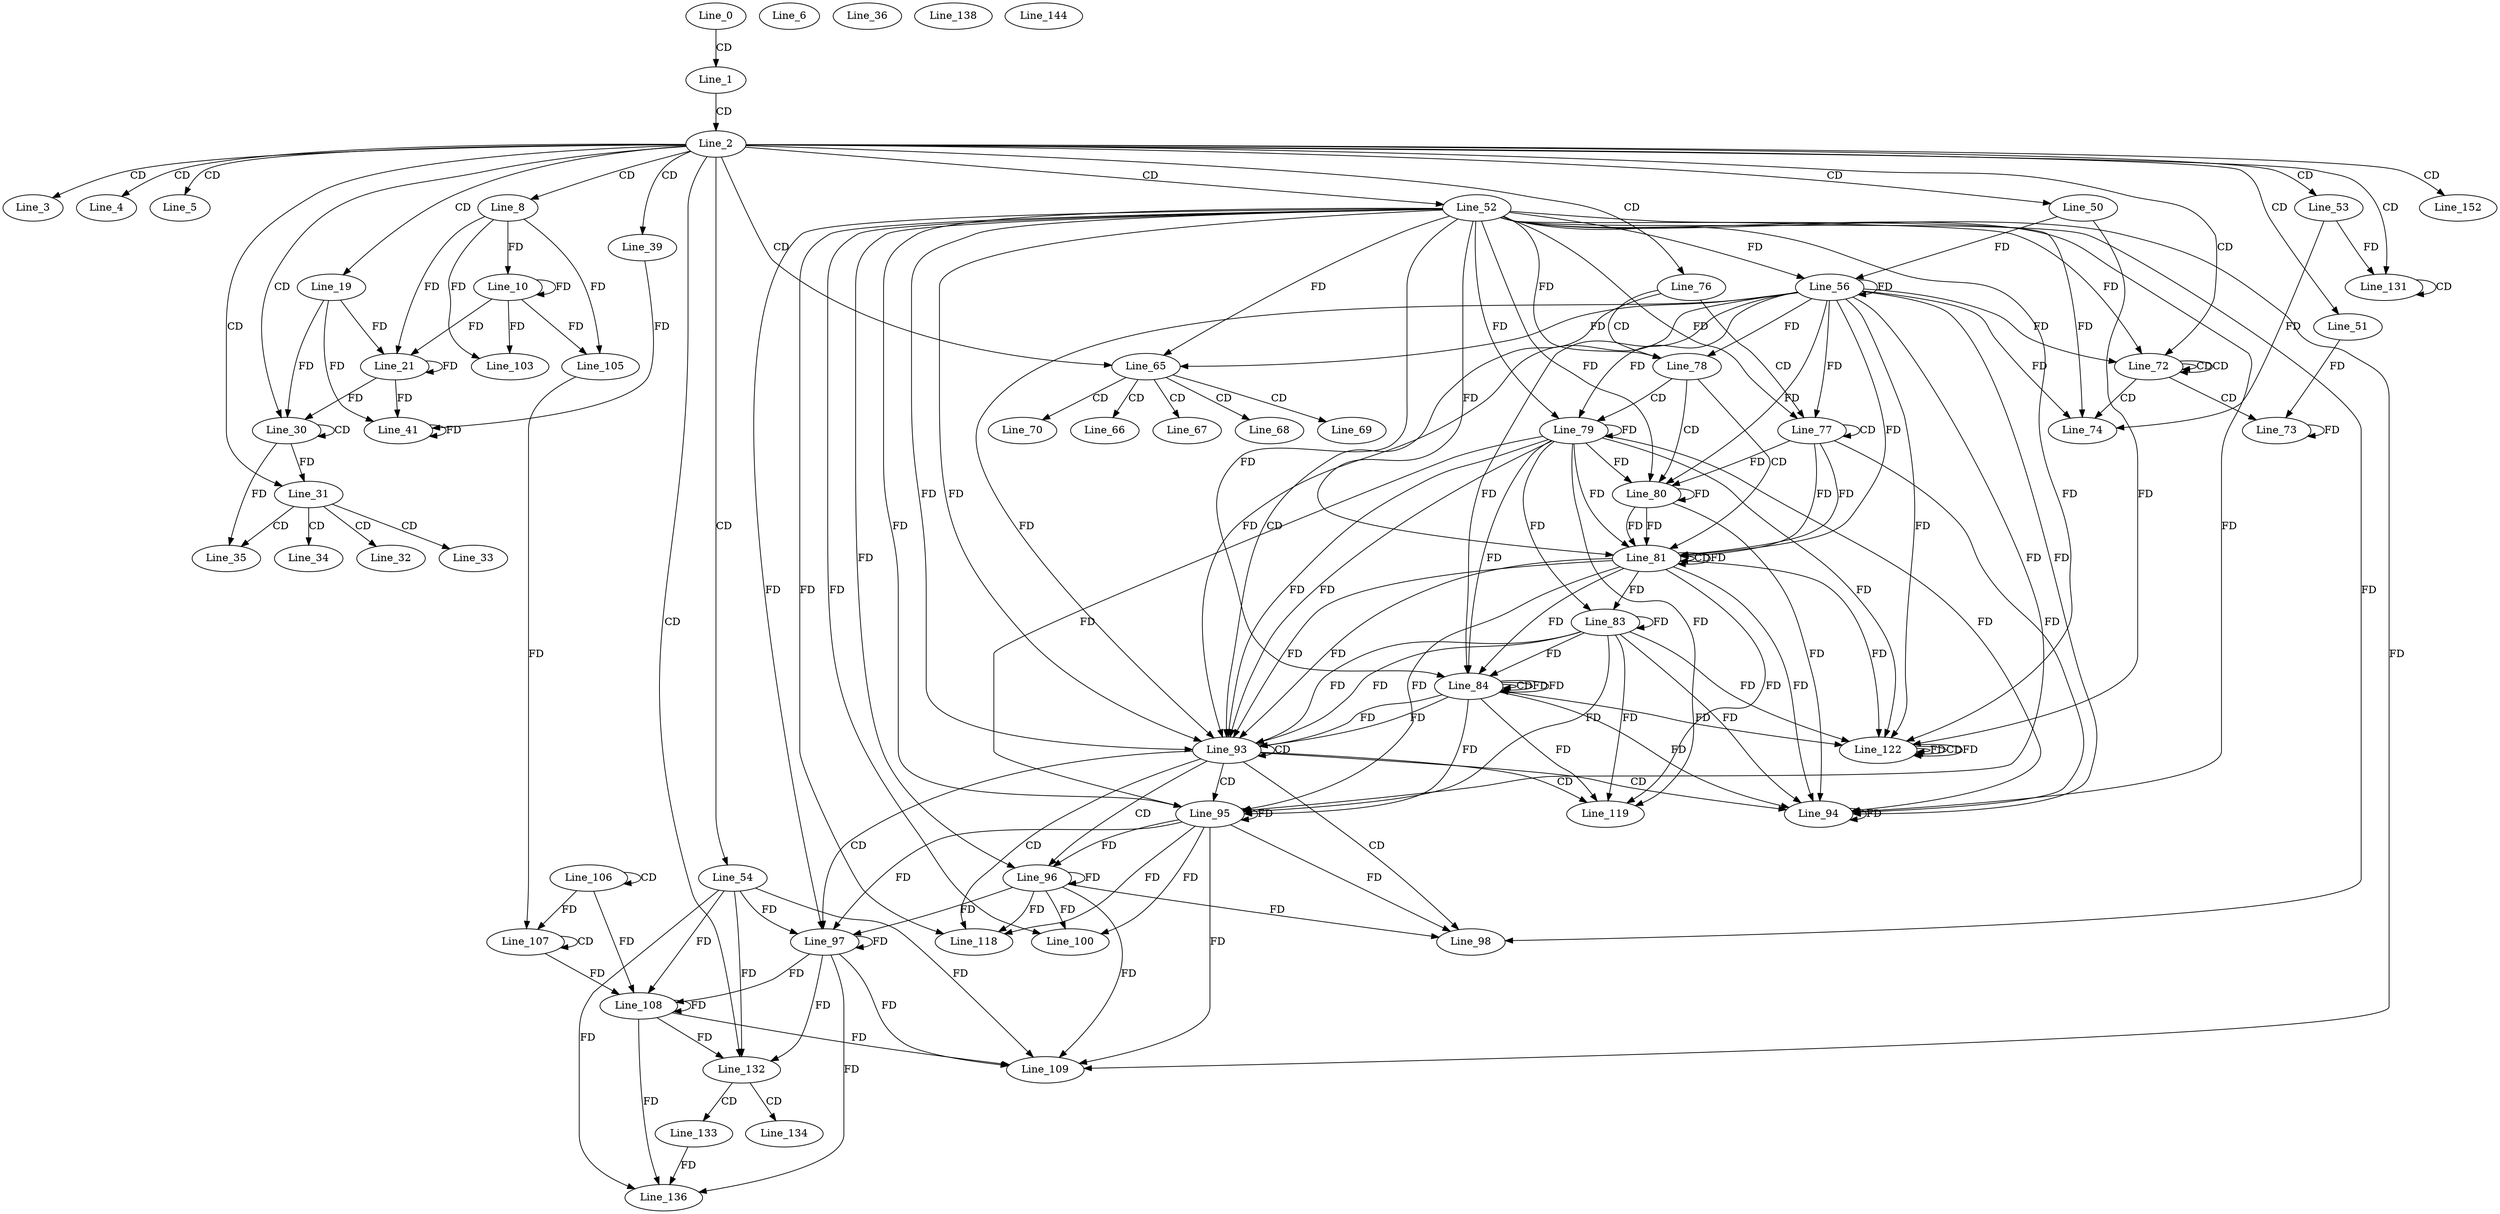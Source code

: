 digraph G {
  Line_0;
  Line_1;
  Line_2;
  Line_3;
  Line_4;
  Line_5;
  Line_6;
  Line_8;
  Line_10;
  Line_19;
  Line_21;
  Line_21;
  Line_30;
  Line_30;
  Line_31;
  Line_31;
  Line_31;
  Line_32;
  Line_33;
  Line_34;
  Line_35;
  Line_36;
  Line_39;
  Line_41;
  Line_41;
  Line_50;
  Line_51;
  Line_52;
  Line_53;
  Line_54;
  Line_56;
  Line_56;
  Line_65;
  Line_66;
  Line_67;
  Line_68;
  Line_69;
  Line_70;
  Line_72;
  Line_72;
  Line_72;
  Line_73;
  Line_74;
  Line_76;
  Line_77;
  Line_77;
  Line_78;
  Line_78;
  Line_79;
  Line_79;
  Line_80;
  Line_80;
  Line_81;
  Line_81;
  Line_81;
  Line_83;
  Line_83;
  Line_84;
  Line_84;
  Line_84;
  Line_84;
  Line_93;
  Line_93;
  Line_94;
  Line_94;
  Line_95;
  Line_95;
  Line_95;
  Line_96;
  Line_96;
  Line_96;
  Line_97;
  Line_97;
  Line_98;
  Line_98;
  Line_100;
  Line_103;
  Line_105;
  Line_106;
  Line_106;
  Line_107;
  Line_107;
  Line_105;
  Line_108;
  Line_108;
  Line_109;
  Line_118;
  Line_119;
  Line_122;
  Line_122;
  Line_122;
  Line_122;
  Line_131;
  Line_131;
  Line_132;
  Line_133;
  Line_134;
  Line_136;
  Line_138;
  Line_144;
  Line_152;
  Line_0 -> Line_1 [ label="CD" ];
  Line_1 -> Line_2 [ label="CD" ];
  Line_2 -> Line_3 [ label="CD" ];
  Line_2 -> Line_4 [ label="CD" ];
  Line_2 -> Line_5 [ label="CD" ];
  Line_2 -> Line_8 [ label="CD" ];
  Line_8 -> Line_10 [ label="FD" ];
  Line_10 -> Line_10 [ label="FD" ];
  Line_2 -> Line_19 [ label="CD" ];
  Line_19 -> Line_21 [ label="FD" ];
  Line_21 -> Line_21 [ label="FD" ];
  Line_8 -> Line_21 [ label="FD" ];
  Line_10 -> Line_21 [ label="FD" ];
  Line_2 -> Line_30 [ label="CD" ];
  Line_30 -> Line_30 [ label="CD" ];
  Line_19 -> Line_30 [ label="FD" ];
  Line_21 -> Line_30 [ label="FD" ];
  Line_2 -> Line_31 [ label="CD" ];
  Line_30 -> Line_31 [ label="FD" ];
  Line_31 -> Line_32 [ label="CD" ];
  Line_31 -> Line_33 [ label="CD" ];
  Line_31 -> Line_34 [ label="CD" ];
  Line_31 -> Line_35 [ label="CD" ];
  Line_30 -> Line_35 [ label="FD" ];
  Line_2 -> Line_39 [ label="CD" ];
  Line_39 -> Line_41 [ label="FD" ];
  Line_41 -> Line_41 [ label="FD" ];
  Line_19 -> Line_41 [ label="FD" ];
  Line_21 -> Line_41 [ label="FD" ];
  Line_2 -> Line_50 [ label="CD" ];
  Line_2 -> Line_51 [ label="CD" ];
  Line_2 -> Line_52 [ label="CD" ];
  Line_2 -> Line_53 [ label="CD" ];
  Line_2 -> Line_54 [ label="CD" ];
  Line_52 -> Line_56 [ label="FD" ];
  Line_56 -> Line_56 [ label="FD" ];
  Line_50 -> Line_56 [ label="FD" ];
  Line_2 -> Line_65 [ label="CD" ];
  Line_52 -> Line_65 [ label="FD" ];
  Line_56 -> Line_65 [ label="FD" ];
  Line_65 -> Line_66 [ label="CD" ];
  Line_65 -> Line_67 [ label="CD" ];
  Line_65 -> Line_68 [ label="CD" ];
  Line_65 -> Line_69 [ label="CD" ];
  Line_65 -> Line_70 [ label="CD" ];
  Line_2 -> Line_72 [ label="CD" ];
  Line_72 -> Line_72 [ label="CD" ];
  Line_72 -> Line_72 [ label="CD" ];
  Line_52 -> Line_72 [ label="FD" ];
  Line_56 -> Line_72 [ label="FD" ];
  Line_72 -> Line_73 [ label="CD" ];
  Line_51 -> Line_73 [ label="FD" ];
  Line_73 -> Line_73 [ label="FD" ];
  Line_72 -> Line_74 [ label="CD" ];
  Line_53 -> Line_74 [ label="FD" ];
  Line_52 -> Line_74 [ label="FD" ];
  Line_56 -> Line_74 [ label="FD" ];
  Line_2 -> Line_76 [ label="CD" ];
  Line_76 -> Line_77 [ label="CD" ];
  Line_77 -> Line_77 [ label="CD" ];
  Line_52 -> Line_77 [ label="FD" ];
  Line_56 -> Line_77 [ label="FD" ];
  Line_76 -> Line_78 [ label="CD" ];
  Line_52 -> Line_78 [ label="FD" ];
  Line_56 -> Line_78 [ label="FD" ];
  Line_78 -> Line_79 [ label="CD" ];
  Line_52 -> Line_79 [ label="FD" ];
  Line_56 -> Line_79 [ label="FD" ];
  Line_79 -> Line_79 [ label="FD" ];
  Line_78 -> Line_80 [ label="CD" ];
  Line_77 -> Line_80 [ label="FD" ];
  Line_80 -> Line_80 [ label="FD" ];
  Line_52 -> Line_80 [ label="FD" ];
  Line_56 -> Line_80 [ label="FD" ];
  Line_79 -> Line_80 [ label="FD" ];
  Line_78 -> Line_81 [ label="CD" ];
  Line_77 -> Line_81 [ label="FD" ];
  Line_80 -> Line_81 [ label="FD" ];
  Line_81 -> Line_81 [ label="CD" ];
  Line_52 -> Line_81 [ label="FD" ];
  Line_56 -> Line_81 [ label="FD" ];
  Line_79 -> Line_81 [ label="FD" ];
  Line_81 -> Line_81 [ label="FD" ];
  Line_77 -> Line_81 [ label="FD" ];
  Line_80 -> Line_81 [ label="FD" ];
  Line_79 -> Line_83 [ label="FD" ];
  Line_81 -> Line_83 [ label="FD" ];
  Line_83 -> Line_83 [ label="FD" ];
  Line_52 -> Line_84 [ label="FD" ];
  Line_56 -> Line_84 [ label="FD" ];
  Line_79 -> Line_84 [ label="FD" ];
  Line_81 -> Line_84 [ label="FD" ];
  Line_83 -> Line_84 [ label="FD" ];
  Line_84 -> Line_84 [ label="CD" ];
  Line_84 -> Line_84 [ label="FD" ];
  Line_76 -> Line_93 [ label="CD" ];
  Line_84 -> Line_93 [ label="FD" ];
  Line_52 -> Line_93 [ label="FD" ];
  Line_56 -> Line_93 [ label="FD" ];
  Line_79 -> Line_93 [ label="FD" ];
  Line_81 -> Line_93 [ label="FD" ];
  Line_83 -> Line_93 [ label="FD" ];
  Line_93 -> Line_93 [ label="CD" ];
  Line_84 -> Line_93 [ label="FD" ];
  Line_52 -> Line_93 [ label="FD" ];
  Line_56 -> Line_93 [ label="FD" ];
  Line_79 -> Line_93 [ label="FD" ];
  Line_81 -> Line_93 [ label="FD" ];
  Line_83 -> Line_93 [ label="FD" ];
  Line_93 -> Line_94 [ label="CD" ];
  Line_77 -> Line_94 [ label="FD" ];
  Line_80 -> Line_94 [ label="FD" ];
  Line_94 -> Line_94 [ label="FD" ];
  Line_84 -> Line_94 [ label="FD" ];
  Line_52 -> Line_94 [ label="FD" ];
  Line_56 -> Line_94 [ label="FD" ];
  Line_79 -> Line_94 [ label="FD" ];
  Line_81 -> Line_94 [ label="FD" ];
  Line_83 -> Line_94 [ label="FD" ];
  Line_93 -> Line_95 [ label="CD" ];
  Line_52 -> Line_95 [ label="FD" ];
  Line_95 -> Line_95 [ label="FD" ];
  Line_84 -> Line_95 [ label="FD" ];
  Line_56 -> Line_95 [ label="FD" ];
  Line_79 -> Line_95 [ label="FD" ];
  Line_81 -> Line_95 [ label="FD" ];
  Line_83 -> Line_95 [ label="FD" ];
  Line_93 -> Line_96 [ label="CD" ];
  Line_52 -> Line_96 [ label="FD" ];
  Line_95 -> Line_96 [ label="FD" ];
  Line_96 -> Line_96 [ label="FD" ];
  Line_93 -> Line_97 [ label="CD" ];
  Line_54 -> Line_97 [ label="FD" ];
  Line_97 -> Line_97 [ label="FD" ];
  Line_52 -> Line_97 [ label="FD" ];
  Line_95 -> Line_97 [ label="FD" ];
  Line_96 -> Line_97 [ label="FD" ];
  Line_93 -> Line_98 [ label="CD" ];
  Line_52 -> Line_98 [ label="FD" ];
  Line_95 -> Line_98 [ label="FD" ];
  Line_96 -> Line_98 [ label="FD" ];
  Line_52 -> Line_100 [ label="FD" ];
  Line_95 -> Line_100 [ label="FD" ];
  Line_96 -> Line_100 [ label="FD" ];
  Line_8 -> Line_103 [ label="FD" ];
  Line_10 -> Line_103 [ label="FD" ];
  Line_8 -> Line_105 [ label="FD" ];
  Line_10 -> Line_105 [ label="FD" ];
  Line_106 -> Line_106 [ label="CD" ];
  Line_107 -> Line_107 [ label="CD" ];
  Line_106 -> Line_107 [ label="FD" ];
  Line_105 -> Line_107 [ label="FD" ];
  Line_54 -> Line_108 [ label="FD" ];
  Line_97 -> Line_108 [ label="FD" ];
  Line_108 -> Line_108 [ label="FD" ];
  Line_106 -> Line_108 [ label="FD" ];
  Line_107 -> Line_108 [ label="FD" ];
  Line_52 -> Line_109 [ label="FD" ];
  Line_95 -> Line_109 [ label="FD" ];
  Line_96 -> Line_109 [ label="FD" ];
  Line_54 -> Line_109 [ label="FD" ];
  Line_97 -> Line_109 [ label="FD" ];
  Line_108 -> Line_109 [ label="FD" ];
  Line_93 -> Line_118 [ label="CD" ];
  Line_52 -> Line_118 [ label="FD" ];
  Line_95 -> Line_118 [ label="FD" ];
  Line_96 -> Line_118 [ label="FD" ];
  Line_93 -> Line_119 [ label="CD" ];
  Line_84 -> Line_119 [ label="FD" ];
  Line_79 -> Line_119 [ label="FD" ];
  Line_81 -> Line_119 [ label="FD" ];
  Line_83 -> Line_119 [ label="FD" ];
  Line_122 -> Line_122 [ label="FD" ];
  Line_84 -> Line_122 [ label="FD" ];
  Line_52 -> Line_122 [ label="FD" ];
  Line_56 -> Line_122 [ label="FD" ];
  Line_79 -> Line_122 [ label="FD" ];
  Line_81 -> Line_122 [ label="FD" ];
  Line_83 -> Line_122 [ label="FD" ];
  Line_50 -> Line_122 [ label="FD" ];
  Line_122 -> Line_122 [ label="CD" ];
  Line_122 -> Line_122 [ label="FD" ];
  Line_2 -> Line_131 [ label="CD" ];
  Line_131 -> Line_131 [ label="CD" ];
  Line_53 -> Line_131 [ label="FD" ];
  Line_2 -> Line_132 [ label="CD" ];
  Line_54 -> Line_132 [ label="FD" ];
  Line_97 -> Line_132 [ label="FD" ];
  Line_108 -> Line_132 [ label="FD" ];
  Line_132 -> Line_133 [ label="CD" ];
  Line_132 -> Line_134 [ label="CD" ];
  Line_54 -> Line_136 [ label="FD" ];
  Line_97 -> Line_136 [ label="FD" ];
  Line_108 -> Line_136 [ label="FD" ];
  Line_133 -> Line_136 [ label="FD" ];
  Line_2 -> Line_152 [ label="CD" ];
  Line_84 -> Line_84 [ label="FD" ];
}
